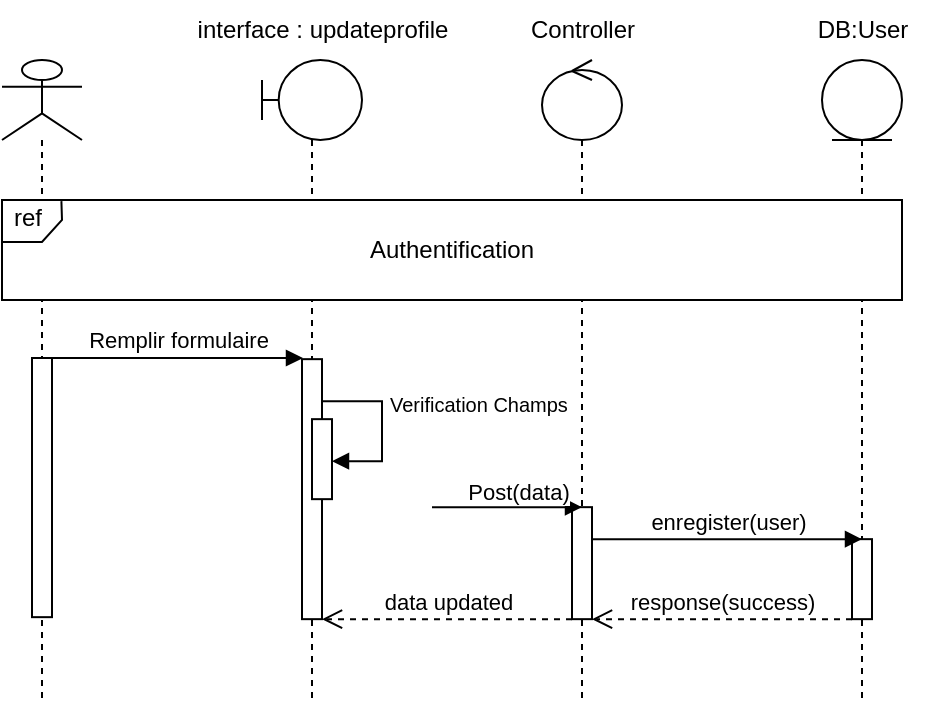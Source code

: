 <mxfile version="21.0.6" type="github">
  <diagram name="Page-1" id="2YBvvXClWsGukQMizWep">
    <mxGraphModel dx="2716" dy="1402" grid="1" gridSize="10" guides="1" tooltips="1" connect="1" arrows="1" fold="1" page="1" pageScale="1" pageWidth="850" pageHeight="1100" math="0" shadow="0">
      <root>
        <mxCell id="0" />
        <mxCell id="1" parent="0" />
        <mxCell id="uUa0Gudasl1i_ph6n0ei-1" value="" style="shape=umlLifeline;perimeter=lifelinePerimeter;whiteSpace=wrap;html=1;container=1;dropTarget=0;collapsible=0;recursiveResize=0;outlineConnect=0;portConstraint=eastwest;newEdgeStyle={&quot;edgeStyle&quot;:&quot;elbowEdgeStyle&quot;,&quot;elbow&quot;:&quot;vertical&quot;,&quot;curved&quot;:0,&quot;rounded&quot;:0};participant=umlActor;" vertex="1" parent="1">
          <mxGeometry x="20" y="80" width="40" height="320" as="geometry" />
        </mxCell>
        <mxCell id="uUa0Gudasl1i_ph6n0ei-2" value="" style="html=1;points=[];perimeter=orthogonalPerimeter;outlineConnect=0;targetShapes=umlLifeline;portConstraint=eastwest;newEdgeStyle={&quot;edgeStyle&quot;:&quot;elbowEdgeStyle&quot;,&quot;elbow&quot;:&quot;vertical&quot;,&quot;curved&quot;:0,&quot;rounded&quot;:0};" vertex="1" parent="uUa0Gudasl1i_ph6n0ei-1">
          <mxGeometry x="15" y="149" width="10" height="129.58" as="geometry" />
        </mxCell>
        <mxCell id="uUa0Gudasl1i_ph6n0ei-3" value="" style="shape=umlLifeline;perimeter=lifelinePerimeter;whiteSpace=wrap;html=1;container=1;dropTarget=0;collapsible=0;recursiveResize=0;outlineConnect=0;portConstraint=eastwest;newEdgeStyle={&quot;edgeStyle&quot;:&quot;elbowEdgeStyle&quot;,&quot;elbow&quot;:&quot;vertical&quot;,&quot;curved&quot;:0,&quot;rounded&quot;:0};participant=umlBoundary;" vertex="1" parent="1">
          <mxGeometry x="150" y="80" width="50" height="320" as="geometry" />
        </mxCell>
        <mxCell id="uUa0Gudasl1i_ph6n0ei-4" value="" style="html=1;points=[];perimeter=orthogonalPerimeter;outlineConnect=0;targetShapes=umlLifeline;portConstraint=eastwest;newEdgeStyle={&quot;edgeStyle&quot;:&quot;elbowEdgeStyle&quot;,&quot;elbow&quot;:&quot;vertical&quot;,&quot;curved&quot;:0,&quot;rounded&quot;:0};" vertex="1" parent="uUa0Gudasl1i_ph6n0ei-3">
          <mxGeometry x="20" y="149.58" width="10" height="130" as="geometry" />
        </mxCell>
        <mxCell id="uUa0Gudasl1i_ph6n0ei-5" value="" style="html=1;points=[];perimeter=orthogonalPerimeter;outlineConnect=0;targetShapes=umlLifeline;portConstraint=eastwest;newEdgeStyle={&quot;edgeStyle&quot;:&quot;elbowEdgeStyle&quot;,&quot;elbow&quot;:&quot;vertical&quot;,&quot;curved&quot;:0,&quot;rounded&quot;:0};" vertex="1" parent="uUa0Gudasl1i_ph6n0ei-3">
          <mxGeometry x="25" y="179.58" width="10" height="40" as="geometry" />
        </mxCell>
        <mxCell id="uUa0Gudasl1i_ph6n0ei-6" value="&lt;div style=&quot;font-size: 10px;&quot;&gt;&lt;font style=&quot;font-size: 10px;&quot;&gt;Verification Champs&lt;/font&gt;&lt;/div&gt;&lt;div style=&quot;font-size: 10px;&quot;&gt;&lt;font style=&quot;font-size: 10px;&quot;&gt;&lt;br&gt;&lt;/font&gt;&lt;/div&gt;" style="html=1;align=left;spacingLeft=2;endArrow=block;rounded=0;edgeStyle=orthogonalEdgeStyle;curved=0;rounded=0;" edge="1" parent="uUa0Gudasl1i_ph6n0ei-3">
          <mxGeometry relative="1" as="geometry">
            <mxPoint x="30" y="159.58" as="sourcePoint" />
            <Array as="points">
              <mxPoint x="30" y="170.58" />
              <mxPoint x="60" y="170.58" />
              <mxPoint x="60" y="200.58" />
            </Array>
            <mxPoint x="35.0" y="200.58" as="targetPoint" />
          </mxGeometry>
        </mxCell>
        <mxCell id="uUa0Gudasl1i_ph6n0ei-7" value="" style="shape=umlLifeline;perimeter=lifelinePerimeter;whiteSpace=wrap;html=1;container=1;dropTarget=0;collapsible=0;recursiveResize=0;outlineConnect=0;portConstraint=eastwest;newEdgeStyle={&quot;edgeStyle&quot;:&quot;elbowEdgeStyle&quot;,&quot;elbow&quot;:&quot;vertical&quot;,&quot;curved&quot;:0,&quot;rounded&quot;:0};participant=umlEntity;" vertex="1" parent="1">
          <mxGeometry x="430" y="80" width="40" height="320" as="geometry" />
        </mxCell>
        <mxCell id="uUa0Gudasl1i_ph6n0ei-15" value="" style="html=1;points=[];perimeter=orthogonalPerimeter;outlineConnect=0;targetShapes=umlLifeline;portConstraint=eastwest;newEdgeStyle={&quot;edgeStyle&quot;:&quot;elbowEdgeStyle&quot;,&quot;elbow&quot;:&quot;vertical&quot;,&quot;curved&quot;:0,&quot;rounded&quot;:0};" vertex="1" parent="uUa0Gudasl1i_ph6n0ei-7">
          <mxGeometry x="15" y="239.58" width="10" height="40" as="geometry" />
        </mxCell>
        <mxCell id="uUa0Gudasl1i_ph6n0ei-8" value="" style="shape=umlLifeline;perimeter=lifelinePerimeter;whiteSpace=wrap;html=1;container=1;dropTarget=0;collapsible=0;recursiveResize=0;outlineConnect=0;portConstraint=eastwest;newEdgeStyle={&quot;edgeStyle&quot;:&quot;elbowEdgeStyle&quot;,&quot;elbow&quot;:&quot;vertical&quot;,&quot;curved&quot;:0,&quot;rounded&quot;:0};participant=umlControl;" vertex="1" parent="1">
          <mxGeometry x="290" y="80" width="40" height="320" as="geometry" />
        </mxCell>
        <mxCell id="uUa0Gudasl1i_ph6n0ei-9" value="" style="html=1;points=[];perimeter=orthogonalPerimeter;outlineConnect=0;targetShapes=umlLifeline;portConstraint=eastwest;newEdgeStyle={&quot;edgeStyle&quot;:&quot;elbowEdgeStyle&quot;,&quot;elbow&quot;:&quot;vertical&quot;,&quot;curved&quot;:0,&quot;rounded&quot;:0};" vertex="1" parent="uUa0Gudasl1i_ph6n0ei-8">
          <mxGeometry x="15" y="223.58" width="10" height="56" as="geometry" />
        </mxCell>
        <mxCell id="uUa0Gudasl1i_ph6n0ei-10" value="" style="html=1;verticalAlign=bottom;endArrow=block;edgeStyle=elbowEdgeStyle;elbow=vertical;curved=0;rounded=0;" edge="1" parent="uUa0Gudasl1i_ph6n0ei-8" target="uUa0Gudasl1i_ph6n0ei-9">
          <mxGeometry x="0.389" y="-76" relative="1" as="geometry">
            <mxPoint x="-55" y="223.58" as="sourcePoint" />
            <Array as="points">
              <mxPoint x="-110" y="223.58" />
            </Array>
            <mxPoint as="offset" />
          </mxGeometry>
        </mxCell>
        <mxCell id="uUa0Gudasl1i_ph6n0ei-11" value="Post(data)" style="edgeLabel;html=1;align=center;verticalAlign=middle;resizable=0;points=[];" vertex="1" connectable="0" parent="uUa0Gudasl1i_ph6n0ei-10">
          <mxGeometry x="0.385" y="2" relative="1" as="geometry">
            <mxPoint x="-9" y="-6" as="offset" />
          </mxGeometry>
        </mxCell>
        <mxCell id="uUa0Gudasl1i_ph6n0ei-16" value="enregister(user)" style="html=1;verticalAlign=bottom;endArrow=block;edgeStyle=elbowEdgeStyle;elbow=vertical;curved=0;rounded=0;" edge="1" parent="1" source="uUa0Gudasl1i_ph6n0ei-9" target="uUa0Gudasl1i_ph6n0ei-15">
          <mxGeometry relative="1" as="geometry">
            <mxPoint x="375" y="409.58" as="sourcePoint" />
            <Array as="points">
              <mxPoint x="370" y="319.58" />
              <mxPoint x="400" y="419.58" />
              <mxPoint x="390" y="409.58" />
            </Array>
          </mxGeometry>
        </mxCell>
        <mxCell id="uUa0Gudasl1i_ph6n0ei-17" value="response(success)" style="html=1;verticalAlign=bottom;endArrow=open;dashed=1;endSize=8;edgeStyle=elbowEdgeStyle;elbow=vertical;curved=0;rounded=0;" edge="1" parent="1" source="uUa0Gudasl1i_ph6n0ei-15" target="uUa0Gudasl1i_ph6n0ei-9">
          <mxGeometry relative="1" as="geometry">
            <mxPoint x="375" y="484.58" as="targetPoint" />
            <Array as="points">
              <mxPoint x="370" y="359.58" />
              <mxPoint x="380" y="459.58" />
            </Array>
          </mxGeometry>
        </mxCell>
        <mxCell id="uUa0Gudasl1i_ph6n0ei-19" value="&lt;div&gt;interface : updateprofile&lt;/div&gt;" style="text;html=1;align=center;verticalAlign=middle;resizable=0;points=[];autosize=1;strokeColor=none;fillColor=none;" vertex="1" parent="1">
          <mxGeometry x="100.0" y="50" width="160" height="30" as="geometry" />
        </mxCell>
        <mxCell id="uUa0Gudasl1i_ph6n0ei-20" value="Controller" style="text;html=1;align=center;verticalAlign=middle;resizable=0;points=[];autosize=1;strokeColor=none;fillColor=none;" vertex="1" parent="1">
          <mxGeometry x="270" y="50" width="80" height="30" as="geometry" />
        </mxCell>
        <mxCell id="uUa0Gudasl1i_ph6n0ei-21" value="DB:User" style="text;html=1;align=center;verticalAlign=middle;resizable=0;points=[];autosize=1;strokeColor=none;fillColor=none;" vertex="1" parent="1">
          <mxGeometry x="415" y="50" width="70" height="30" as="geometry" />
        </mxCell>
        <mxCell id="uUa0Gudasl1i_ph6n0ei-26" value="Remplir formulaire" style="html=1;verticalAlign=bottom;endArrow=block;edgeStyle=elbowEdgeStyle;elbow=vertical;curved=0;rounded=0;" edge="1" parent="1" source="uUa0Gudasl1i_ph6n0ei-2">
          <mxGeometry width="80" relative="1" as="geometry">
            <mxPoint x="41" y="229" as="sourcePoint" />
            <mxPoint x="170.5" y="228.58" as="targetPoint" />
            <Array as="points">
              <mxPoint x="116" y="229" />
              <mxPoint x="56" y="228.58" />
            </Array>
          </mxGeometry>
        </mxCell>
        <mxCell id="uUa0Gudasl1i_ph6n0ei-29" value="data updated" style="html=1;verticalAlign=bottom;endArrow=open;dashed=1;endSize=8;edgeStyle=elbowEdgeStyle;elbow=vertical;curved=0;rounded=0;" edge="1" parent="1" source="uUa0Gudasl1i_ph6n0ei-9" target="uUa0Gudasl1i_ph6n0ei-4">
          <mxGeometry relative="1" as="geometry">
            <mxPoint x="180" y="459.58" as="targetPoint" />
            <Array as="points">
              <mxPoint x="250" y="359.58" />
              <mxPoint x="245" y="459.58" />
            </Array>
            <mxPoint x="310" y="459.58" as="sourcePoint" />
          </mxGeometry>
        </mxCell>
        <mxCell id="uUa0Gudasl1i_ph6n0ei-32" value="Authentification" style="html=1;whiteSpace=wrap;" vertex="1" parent="1">
          <mxGeometry x="20" y="150" width="450" height="50" as="geometry" />
        </mxCell>
        <mxCell id="uUa0Gudasl1i_ph6n0ei-33" value="" style="endArrow=none;html=1;rounded=0;exitX=0.001;exitY=0.419;exitDx=0;exitDy=0;exitPerimeter=0;entryX=0.066;entryY=0.011;entryDx=0;entryDy=0;entryPerimeter=0;" edge="1" parent="1" source="uUa0Gudasl1i_ph6n0ei-32" target="uUa0Gudasl1i_ph6n0ei-32">
          <mxGeometry width="50" height="50" relative="1" as="geometry">
            <mxPoint x="15" y="200" as="sourcePoint" />
            <mxPoint x="65" y="150" as="targetPoint" />
            <Array as="points">
              <mxPoint x="40" y="171" />
              <mxPoint x="50" y="160" />
            </Array>
          </mxGeometry>
        </mxCell>
        <mxCell id="uUa0Gudasl1i_ph6n0ei-36" value="ref" style="text;html=1;strokeColor=none;fillColor=none;align=center;verticalAlign=middle;whiteSpace=wrap;rounded=0;" vertex="1" parent="1">
          <mxGeometry x="23" y="154" width="20" height="10" as="geometry" />
        </mxCell>
      </root>
    </mxGraphModel>
  </diagram>
</mxfile>
